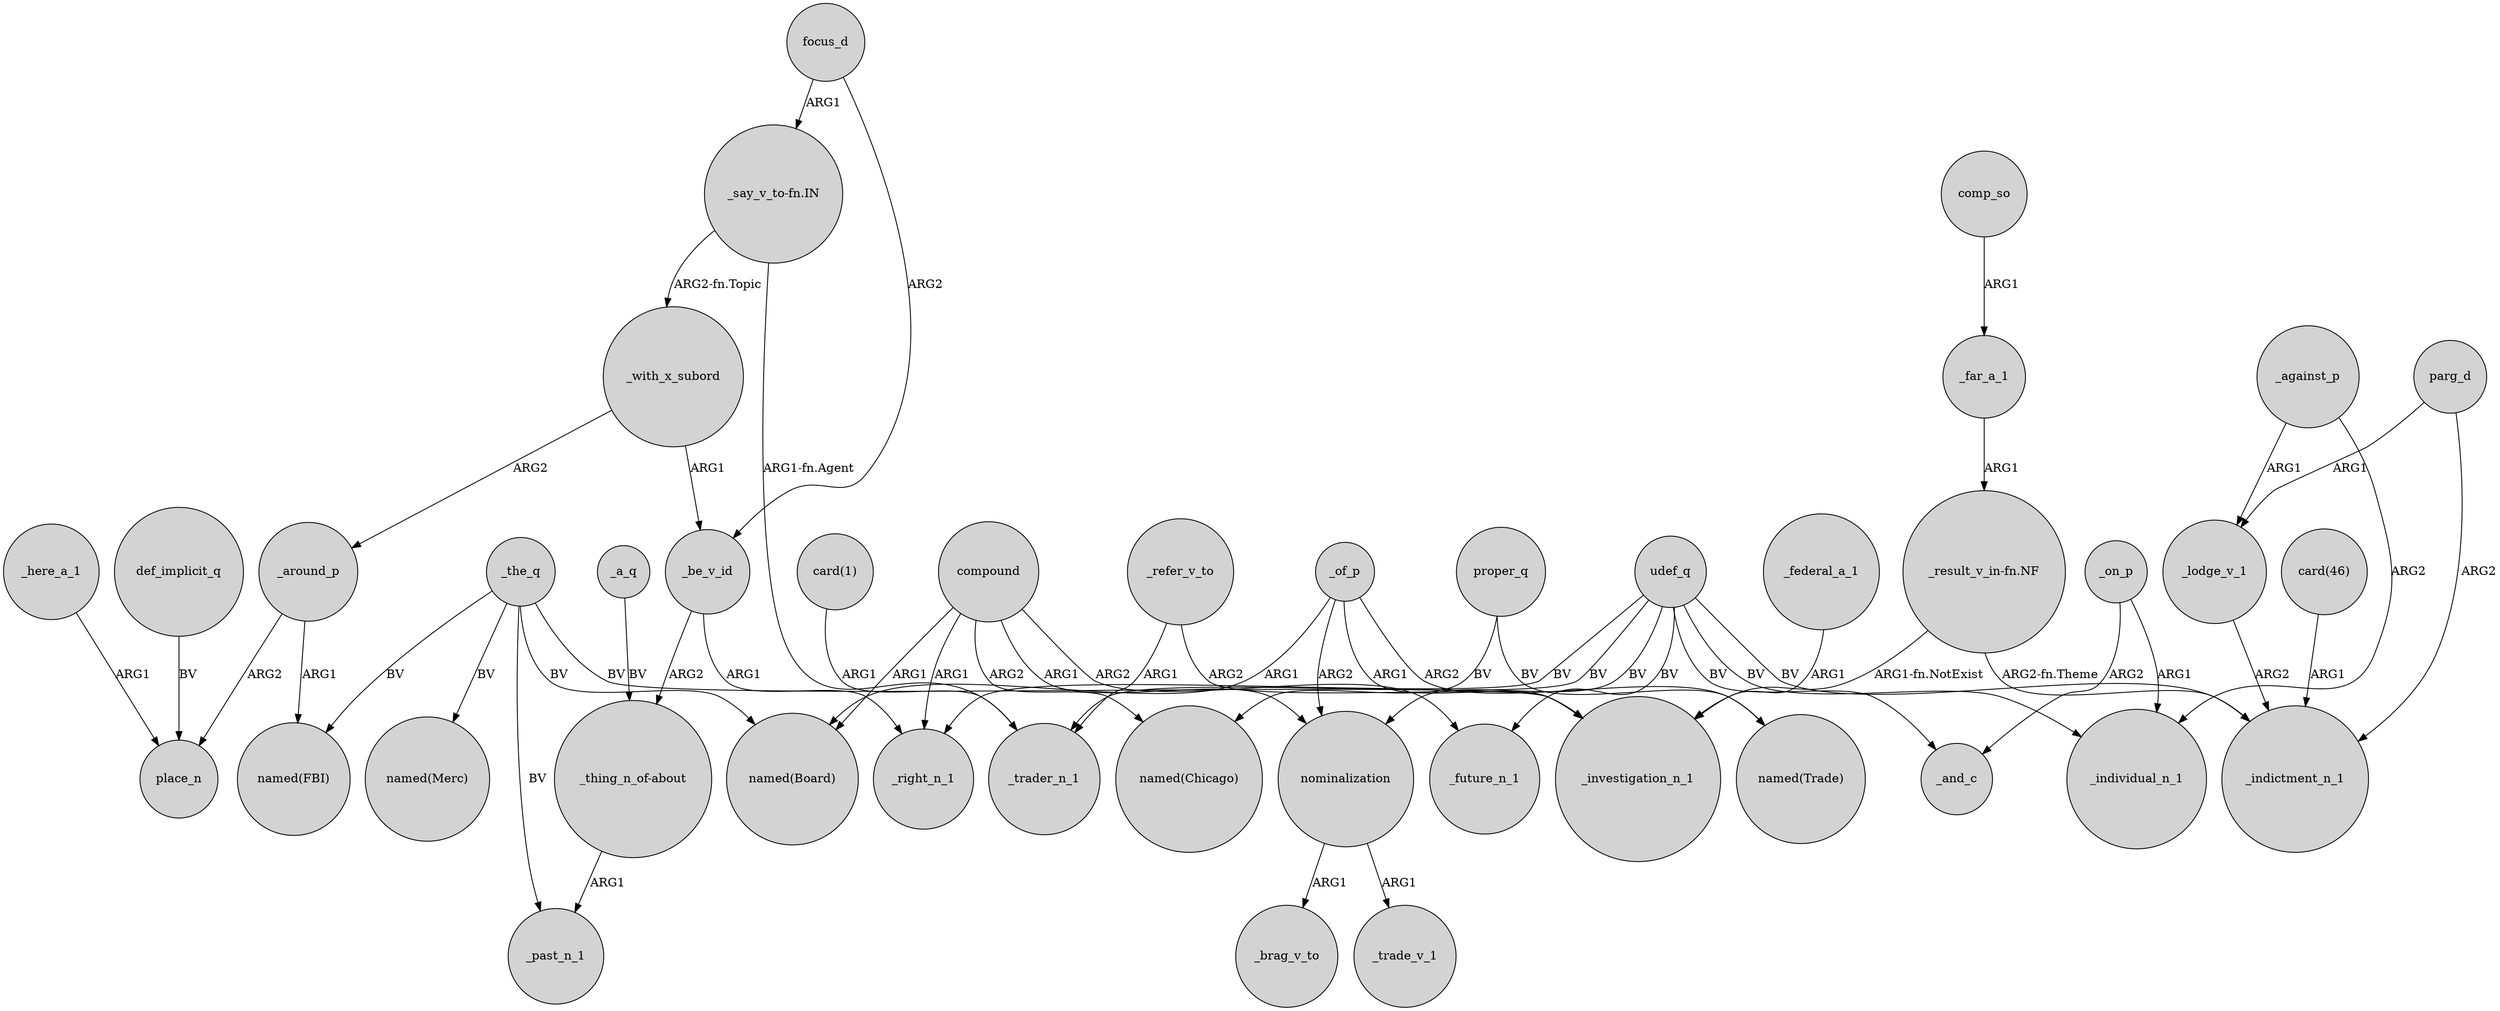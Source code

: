 digraph {
	node [shape=circle style=filled]
	focus_d -> _be_v_id [label=ARG2]
	_the_q -> "named(Board)" [label=BV]
	"card(1)" -> _trader_n_1 [label=ARG1]
	_here_a_1 -> place_n [label=ARG1]
	_lodge_v_1 -> _indictment_n_1 [label=ARG2]
	parg_d -> _lodge_v_1 [label=ARG1]
	"card(46)" -> _indictment_n_1 [label=ARG1]
	nominalization -> _brag_v_to [label=ARG1]
	udef_q -> _trader_n_1 [label=BV]
	_the_q -> _investigation_n_1 [label=BV]
	_be_v_id -> _right_n_1 [label=ARG1]
	_against_p -> _individual_n_1 [label=ARG2]
	_the_q -> "named(Merc)" [label=BV]
	def_implicit_q -> place_n [label=BV]
	_federal_a_1 -> _investigation_n_1 [label=ARG1]
	proper_q -> "named(Trade)" [label=BV]
	nominalization -> _trade_v_1 [label=ARG1]
	"_result_v_in-fn.NF" -> _investigation_n_1 [label="ARG1-fn.NotExist"]
	_be_v_id -> "_thing_n_of-about" [label=ARG2]
	compound -> _future_n_1 [label=ARG2]
	udef_q -> _individual_n_1 [label=BV]
	"_say_v_to-fn.IN" -> _with_x_subord [label="ARG2-fn.Topic"]
	compound -> "named(Chicago)" [label=ARG2]
	_of_p -> "named(Board)" [label=ARG1]
	"_thing_n_of-about" -> _past_n_1 [label=ARG1]
	comp_so -> _far_a_1 [label=ARG1]
	_the_q -> "named(FBI)" [label=BV]
	_a_q -> "_thing_n_of-about" [label=BV]
	_of_p -> "named(Trade)" [label=ARG2]
	_around_p -> place_n [label=ARG2]
	"_result_v_in-fn.NF" -> _indictment_n_1 [label="ARG2-fn.Theme"]
	compound -> "named(Board)" [label=ARG1]
	udef_q -> _indictment_n_1 [label=BV]
	_the_q -> _past_n_1 [label=BV]
	udef_q -> _right_n_1 [label=BV]
	_on_p -> _individual_n_1 [label=ARG1]
	_refer_v_to -> _trader_n_1 [label=ARG1]
	_of_p -> nominalization [label=ARG2]
	_with_x_subord -> _around_p [label=ARG2]
	_against_p -> _lodge_v_1 [label=ARG1]
	udef_q -> _future_n_1 [label=BV]
	udef_q -> nominalization [label=BV]
	_with_x_subord -> _be_v_id [label=ARG1]
	_refer_v_to -> _investigation_n_1 [label=ARG2]
	_around_p -> "named(FBI)" [label=ARG1]
	_of_p -> _investigation_n_1 [label=ARG1]
	_on_p -> _and_c [label=ARG2]
	compound -> _right_n_1 [label=ARG1]
	parg_d -> _indictment_n_1 [label=ARG2]
	udef_q -> _and_c [label=BV]
	compound -> nominalization [label=ARG1]
	proper_q -> "named(Chicago)" [label=BV]
	_far_a_1 -> "_result_v_in-fn.NF" [label=ARG1]
	focus_d -> "_say_v_to-fn.IN" [label=ARG1]
	"_say_v_to-fn.IN" -> _trader_n_1 [label="ARG1-fn.Agent"]
}
